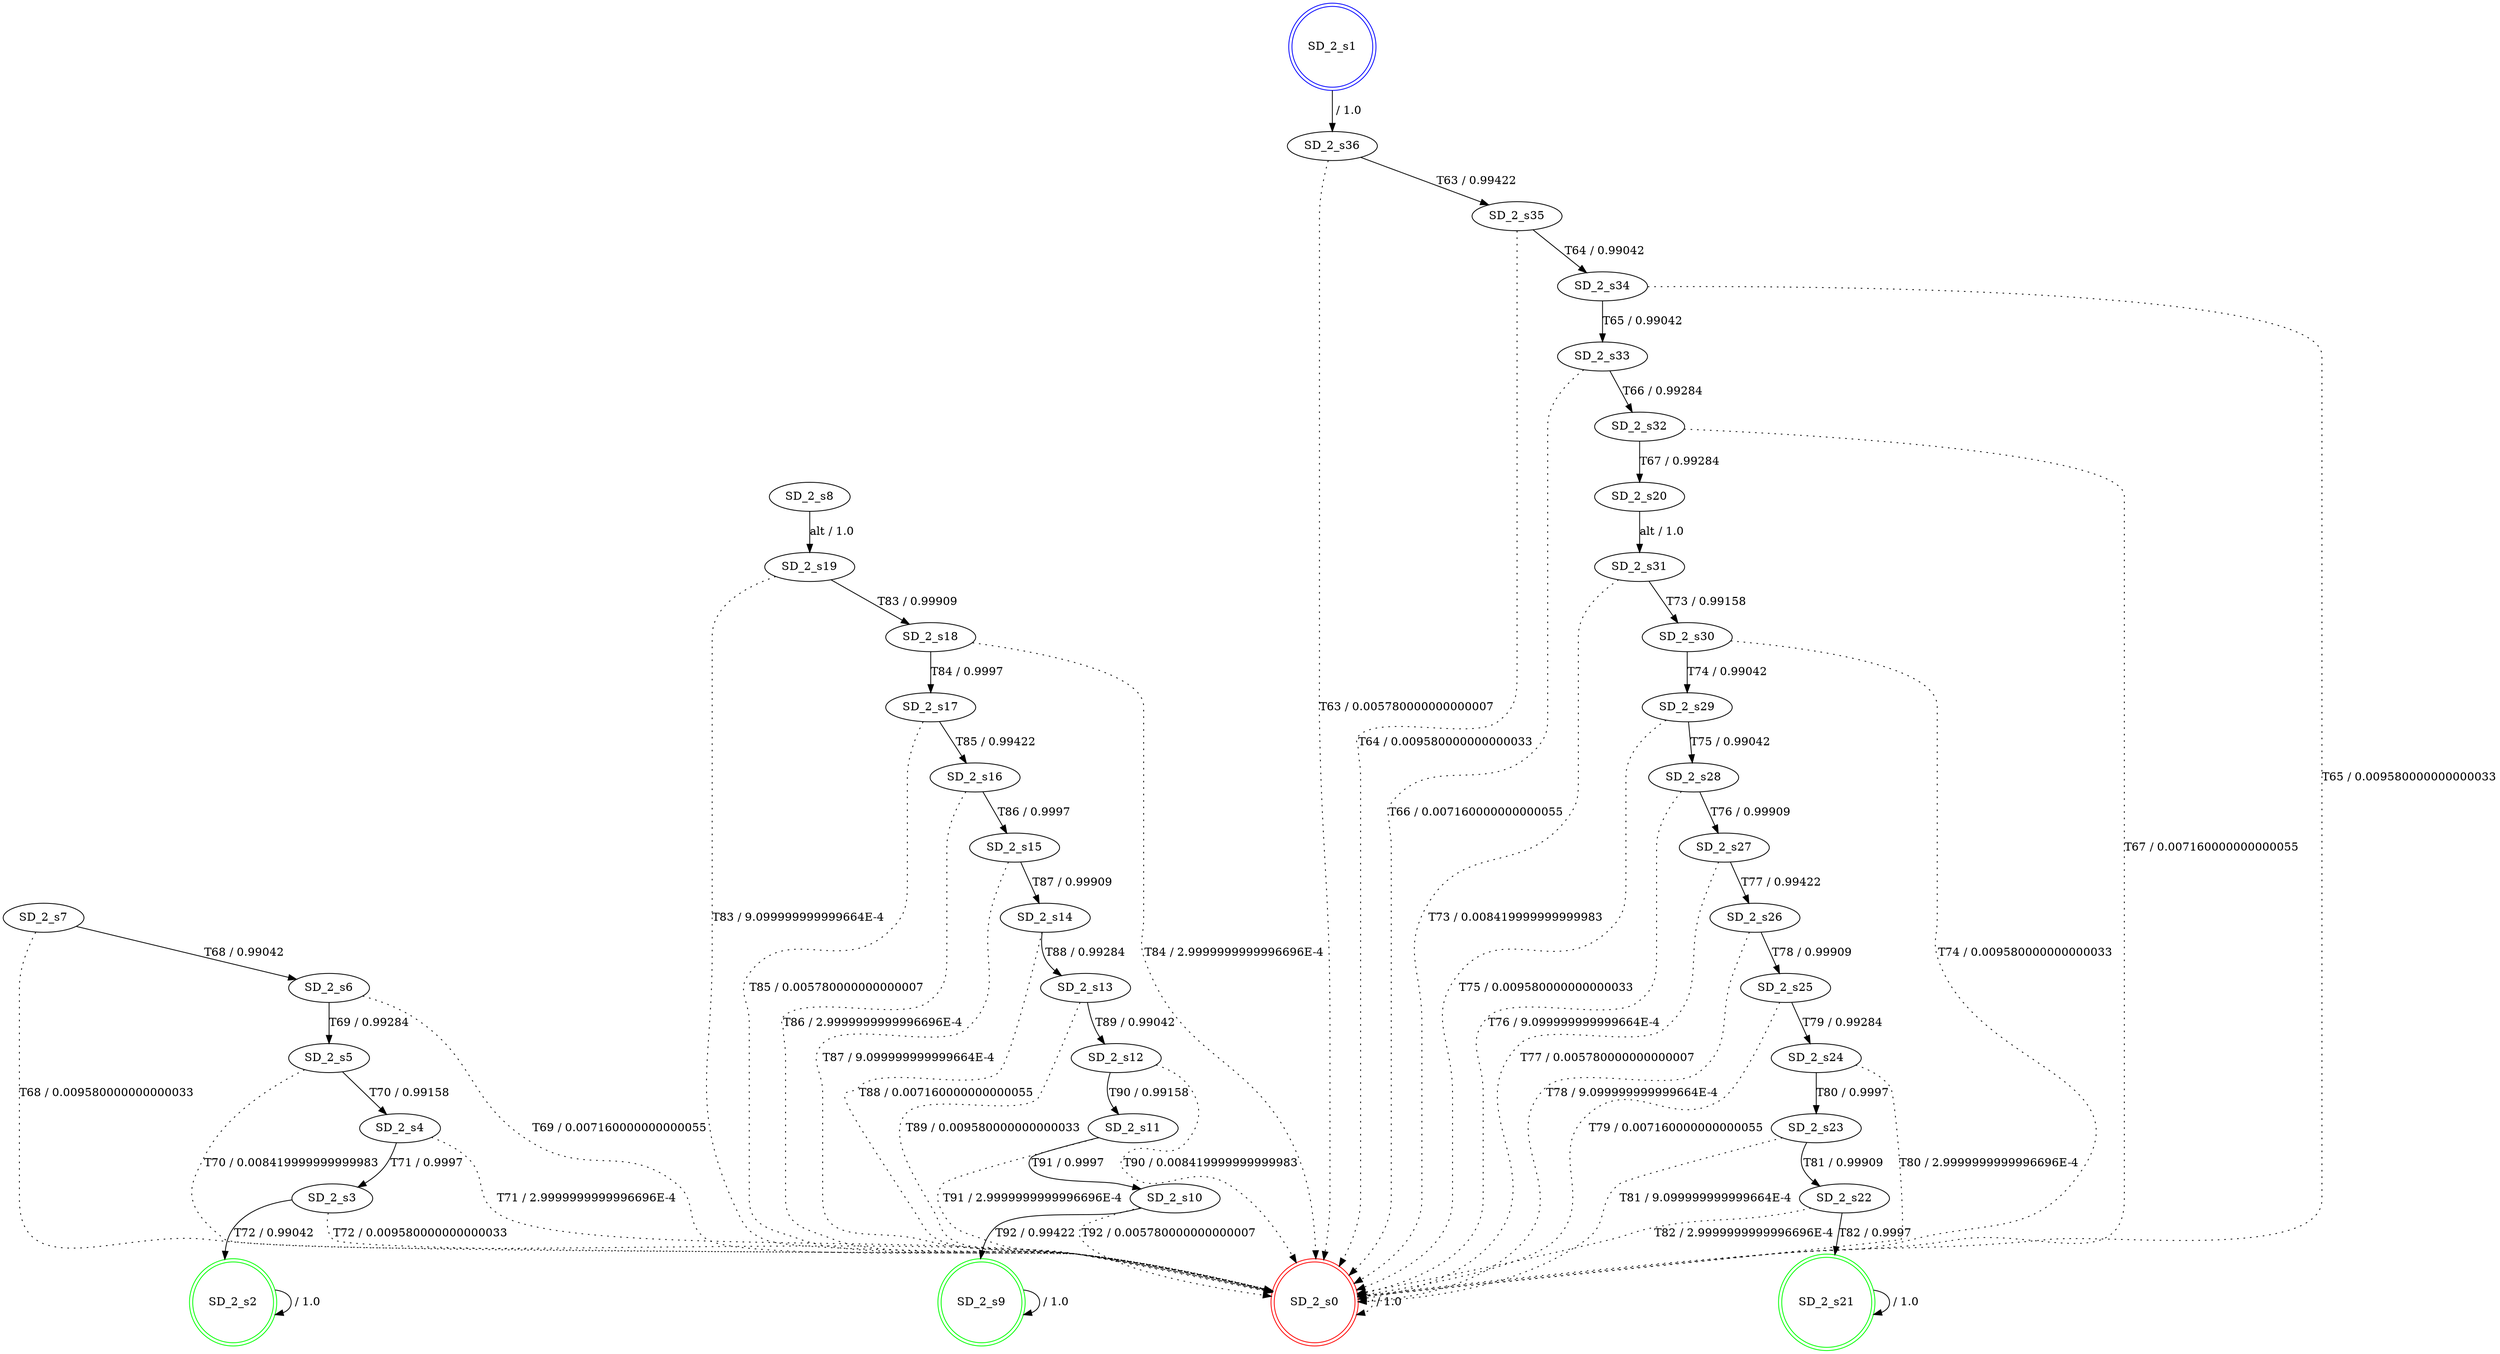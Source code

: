 digraph graphname {
SD_2_s0 [label="SD_2_s0",color=red,shape=doublecircle ];
SD_2_s1 [label="SD_2_s1",color=blue,shape=doublecircle ];
SD_2_s2 [label="SD_2_s2",color=green,shape=doublecircle ];
SD_2_s3 [label="SD_2_s3" ];
SD_2_s4 [label="SD_2_s4" ];
SD_2_s5 [label="SD_2_s5" ];
SD_2_s6 [label="SD_2_s6" ];
SD_2_s7 [label="SD_2_s7" ];
SD_2_s8 [label="SD_2_s8" ];
SD_2_s9 [label="SD_2_s9",color=green,shape=doublecircle ];
SD_2_s10 [label="SD_2_s10" ];
SD_2_s11 [label="SD_2_s11" ];
SD_2_s12 [label="SD_2_s12" ];
SD_2_s13 [label="SD_2_s13" ];
SD_2_s14 [label="SD_2_s14" ];
SD_2_s15 [label="SD_2_s15" ];
SD_2_s16 [label="SD_2_s16" ];
SD_2_s17 [label="SD_2_s17" ];
SD_2_s18 [label="SD_2_s18" ];
SD_2_s19 [label="SD_2_s19" ];
SD_2_s20 [label="SD_2_s20" ];
SD_2_s21 [label="SD_2_s21",color=green,shape=doublecircle ];
SD_2_s22 [label="SD_2_s22" ];
SD_2_s23 [label="SD_2_s23" ];
SD_2_s24 [label="SD_2_s24" ];
SD_2_s25 [label="SD_2_s25" ];
SD_2_s26 [label="SD_2_s26" ];
SD_2_s27 [label="SD_2_s27" ];
SD_2_s28 [label="SD_2_s28" ];
SD_2_s29 [label="SD_2_s29" ];
SD_2_s30 [label="SD_2_s30" ];
SD_2_s31 [label="SD_2_s31" ];
SD_2_s32 [label="SD_2_s32" ];
SD_2_s33 [label="SD_2_s33" ];
SD_2_s34 [label="SD_2_s34" ];
SD_2_s35 [label="SD_2_s35" ];
SD_2_s36 [label="SD_2_s36" ];
SD_2_s0 -> SD_2_s0 [label=" / 1.0", style=dotted];
SD_2_s1 -> SD_2_s36 [label=" / 1.0"];
SD_2_s2 -> SD_2_s2 [label=" / 1.0"];
SD_2_s3 -> SD_2_s2 [label="T72 / 0.99042"];
SD_2_s3 -> SD_2_s0 [label="T72 / 0.009580000000000033", style=dotted];
SD_2_s4 -> SD_2_s3 [label="T71 / 0.9997"];
SD_2_s4 -> SD_2_s0 [label="T71 / 2.9999999999996696E-4", style=dotted];
SD_2_s5 -> SD_2_s4 [label="T70 / 0.99158"];
SD_2_s5 -> SD_2_s0 [label="T70 / 0.008419999999999983", style=dotted];
SD_2_s6 -> SD_2_s5 [label="T69 / 0.99284"];
SD_2_s6 -> SD_2_s0 [label="T69 / 0.007160000000000055", style=dotted];
SD_2_s7 -> SD_2_s6 [label="T68 / 0.99042"];
SD_2_s7 -> SD_2_s0 [label="T68 / 0.009580000000000033", style=dotted];
SD_2_s8 -> SD_2_s19 [label="alt / 1.0"];
SD_2_s9 -> SD_2_s9 [label=" / 1.0"];
SD_2_s10 -> SD_2_s9 [label="T92 / 0.99422"];
SD_2_s10 -> SD_2_s0 [label="T92 / 0.005780000000000007", style=dotted];
SD_2_s11 -> SD_2_s10 [label="T91 / 0.9997"];
SD_2_s11 -> SD_2_s0 [label="T91 / 2.9999999999996696E-4", style=dotted];
SD_2_s12 -> SD_2_s11 [label="T90 / 0.99158"];
SD_2_s12 -> SD_2_s0 [label="T90 / 0.008419999999999983", style=dotted];
SD_2_s13 -> SD_2_s12 [label="T89 / 0.99042"];
SD_2_s13 -> SD_2_s0 [label="T89 / 0.009580000000000033", style=dotted];
SD_2_s14 -> SD_2_s13 [label="T88 / 0.99284"];
SD_2_s14 -> SD_2_s0 [label="T88 / 0.007160000000000055", style=dotted];
SD_2_s15 -> SD_2_s14 [label="T87 / 0.99909"];
SD_2_s15 -> SD_2_s0 [label="T87 / 9.099999999999664E-4", style=dotted];
SD_2_s16 -> SD_2_s15 [label="T86 / 0.9997"];
SD_2_s16 -> SD_2_s0 [label="T86 / 2.9999999999996696E-4", style=dotted];
SD_2_s17 -> SD_2_s16 [label="T85 / 0.99422"];
SD_2_s17 -> SD_2_s0 [label="T85 / 0.005780000000000007", style=dotted];
SD_2_s18 -> SD_2_s17 [label="T84 / 0.9997"];
SD_2_s18 -> SD_2_s0 [label="T84 / 2.9999999999996696E-4", style=dotted];
SD_2_s19 -> SD_2_s18 [label="T83 / 0.99909"];
SD_2_s19 -> SD_2_s0 [label="T83 / 9.099999999999664E-4", style=dotted];
SD_2_s20 -> SD_2_s31 [label="alt / 1.0"];
SD_2_s21 -> SD_2_s21 [label=" / 1.0"];
SD_2_s22 -> SD_2_s21 [label="T82 / 0.9997"];
SD_2_s22 -> SD_2_s0 [label="T82 / 2.9999999999996696E-4", style=dotted];
SD_2_s23 -> SD_2_s22 [label="T81 / 0.99909"];
SD_2_s23 -> SD_2_s0 [label="T81 / 9.099999999999664E-4", style=dotted];
SD_2_s24 -> SD_2_s23 [label="T80 / 0.9997"];
SD_2_s24 -> SD_2_s0 [label="T80 / 2.9999999999996696E-4", style=dotted];
SD_2_s25 -> SD_2_s24 [label="T79 / 0.99284"];
SD_2_s25 -> SD_2_s0 [label="T79 / 0.007160000000000055", style=dotted];
SD_2_s26 -> SD_2_s25 [label="T78 / 0.99909"];
SD_2_s26 -> SD_2_s0 [label="T78 / 9.099999999999664E-4", style=dotted];
SD_2_s27 -> SD_2_s26 [label="T77 / 0.99422"];
SD_2_s27 -> SD_2_s0 [label="T77 / 0.005780000000000007", style=dotted];
SD_2_s28 -> SD_2_s27 [label="T76 / 0.99909"];
SD_2_s28 -> SD_2_s0 [label="T76 / 9.099999999999664E-4", style=dotted];
SD_2_s29 -> SD_2_s28 [label="T75 / 0.99042"];
SD_2_s29 -> SD_2_s0 [label="T75 / 0.009580000000000033", style=dotted];
SD_2_s30 -> SD_2_s29 [label="T74 / 0.99042"];
SD_2_s30 -> SD_2_s0 [label="T74 / 0.009580000000000033", style=dotted];
SD_2_s31 -> SD_2_s30 [label="T73 / 0.99158"];
SD_2_s31 -> SD_2_s0 [label="T73 / 0.008419999999999983", style=dotted];
SD_2_s32 -> SD_2_s20 [label="T67 / 0.99284"];
SD_2_s32 -> SD_2_s0 [label="T67 / 0.007160000000000055", style=dotted];
SD_2_s33 -> SD_2_s32 [label="T66 / 0.99284"];
SD_2_s33 -> SD_2_s0 [label="T66 / 0.007160000000000055", style=dotted];
SD_2_s34 -> SD_2_s33 [label="T65 / 0.99042"];
SD_2_s34 -> SD_2_s0 [label="T65 / 0.009580000000000033", style=dotted];
SD_2_s35 -> SD_2_s34 [label="T64 / 0.99042"];
SD_2_s35 -> SD_2_s0 [label="T64 / 0.009580000000000033", style=dotted];
SD_2_s36 -> SD_2_s35 [label="T63 / 0.99422"];
SD_2_s36 -> SD_2_s0 [label="T63 / 0.005780000000000007", style=dotted];
}